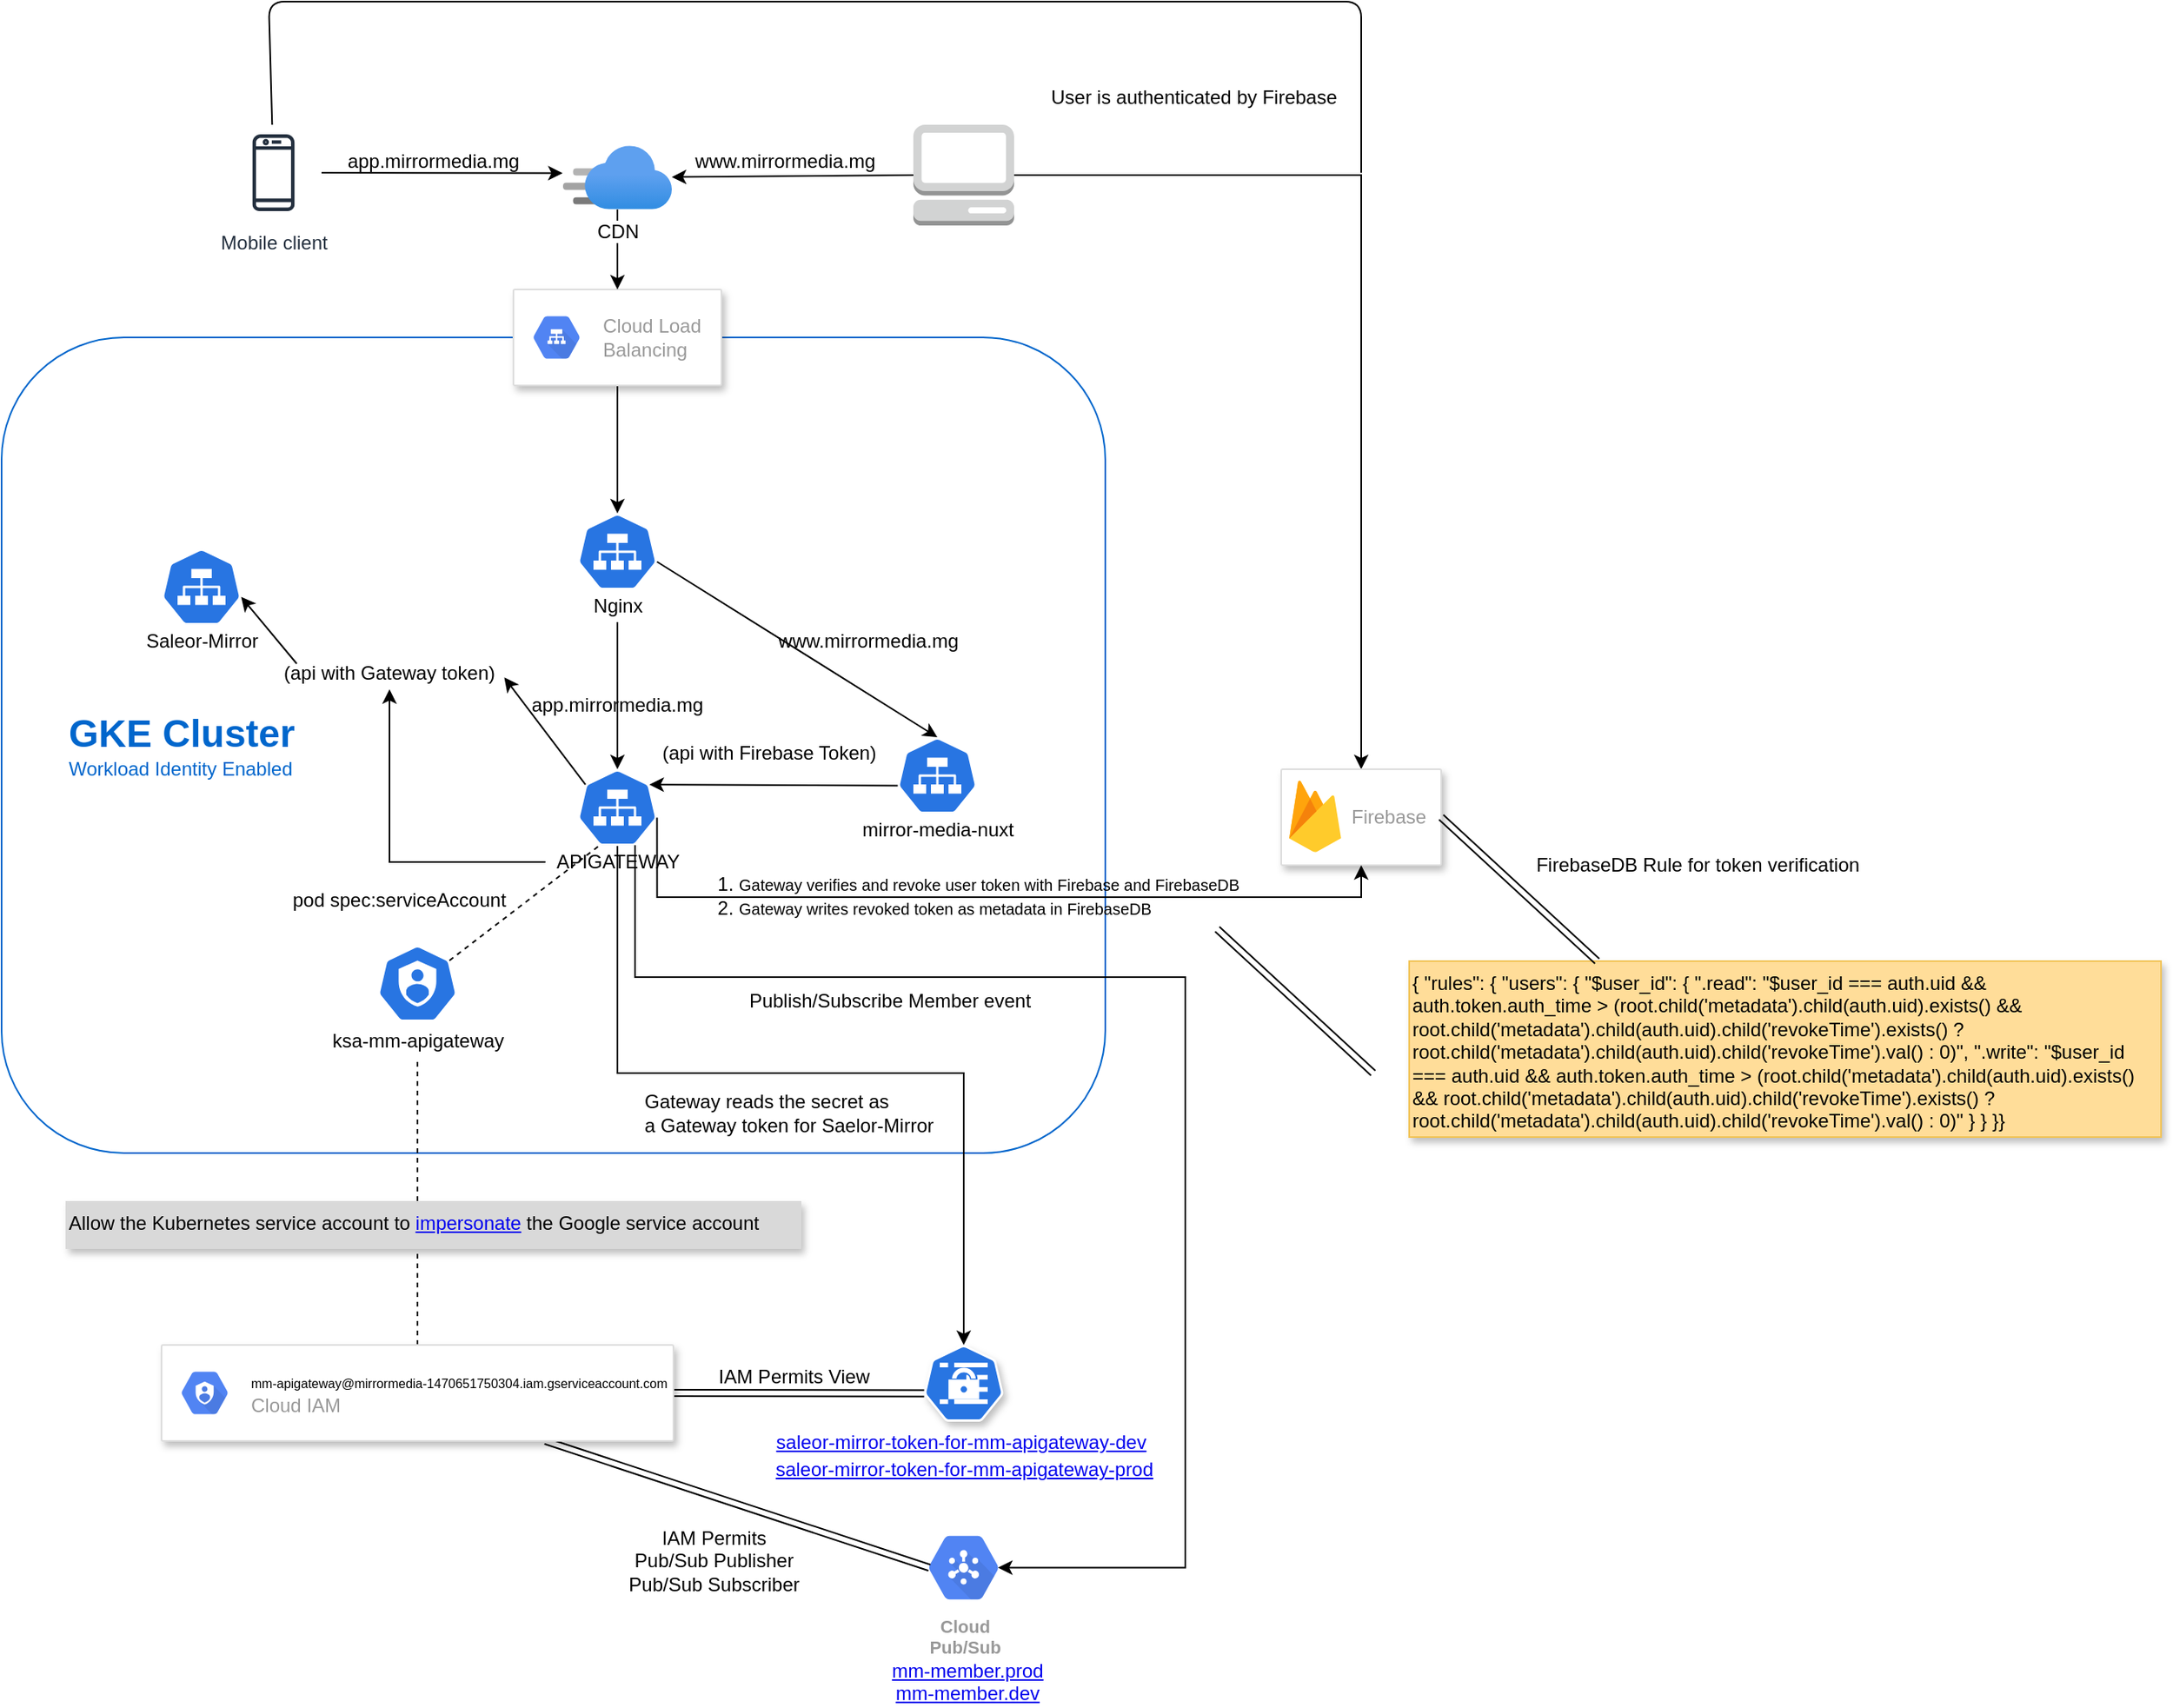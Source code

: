 <mxfile version="14.2.4" type="embed">
    <diagram id="3-cXOF-YCAIOPq697iD0" name="Page-1">
        <mxGraphModel dx="531" dy="1330" grid="1" gridSize="10" guides="1" tooltips="1" connect="1" arrows="1" fold="1" page="1" pageScale="1" pageWidth="850" pageHeight="1100" math="0" shadow="0">
            <root>
                <mxCell id="0"/>
                <mxCell id="1" parent="0"/>
                <mxCell id="25" value="&lt;h1 style=&quot;margin: 0 0 0 40px ; border: none ; padding: 0px&quot;&gt;&lt;font color=&quot;#0066cc&quot;&gt;GKE Cluster&lt;/font&gt;&lt;/h1&gt;&lt;blockquote style=&quot;margin: 0 0 0 40px ; border: none ; padding: 0px&quot;&gt;&lt;div&gt;&lt;font color=&quot;#0066cc&quot;&gt;Workload Identity Enabled&lt;/font&gt;&lt;/div&gt;&lt;/blockquote&gt;" style="rounded=1;whiteSpace=wrap;html=1;align=left;strokeColor=#0066CC;" parent="1" vertex="1">
                    <mxGeometry x="40" y="90" width="690" height="510" as="geometry"/>
                </mxCell>
                <mxCell id="6" value="" style="group" parent="1" vertex="1" connectable="0">
                    <mxGeometry x="380" y="360" width="90" height="68" as="geometry"/>
                </mxCell>
                <mxCell id="2" value="" style="html=1;dashed=0;whitespace=wrap;fillColor=#2875E2;strokeColor=#ffffff;points=[[0.005,0.63,0],[0.1,0.2,0],[0.9,0.2,0],[0.5,0,0],[0.995,0.63,0],[0.72,0.99,0],[0.5,1,0],[0.28,0.99,0]];shape=mxgraph.kubernetes.icon;prIcon=svc" parent="6" vertex="1">
                    <mxGeometry x="20" width="50" height="48" as="geometry"/>
                </mxCell>
                <mxCell id="5" value="APIGATEWAY" style="text;html=1;align=center;verticalAlign=middle;resizable=0;points=[];autosize=1;" parent="6" vertex="1">
                    <mxGeometry y="48" width="90" height="20" as="geometry"/>
                </mxCell>
                <mxCell id="7" value="" style="group" parent="1" vertex="1" connectable="0">
                    <mxGeometry x="120" y="222" width="90" height="68" as="geometry"/>
                </mxCell>
                <mxCell id="8" value="" style="html=1;dashed=0;whitespace=wrap;fillColor=#2875E2;strokeColor=#ffffff;points=[[0.005,0.63,0],[0.1,0.2,0],[0.9,0.2,0],[0.5,0,0],[0.995,0.63,0],[0.72,0.99,0],[0.5,1,0],[0.28,0.99,0]];shape=mxgraph.kubernetes.icon;prIcon=svc" parent="7" vertex="1">
                    <mxGeometry x="20" width="50" height="48" as="geometry"/>
                </mxCell>
                <mxCell id="9" value="Saleor-Mirror" style="text;html=1;align=center;verticalAlign=middle;resizable=0;points=[];autosize=1;" parent="7" vertex="1">
                    <mxGeometry y="48" width="90" height="20" as="geometry"/>
                </mxCell>
                <mxCell id="13" value="" style="group" parent="1" vertex="1" connectable="0">
                    <mxGeometry x="580" y="340" width="100" height="68" as="geometry"/>
                </mxCell>
                <mxCell id="14" value="" style="html=1;dashed=0;whitespace=wrap;fillColor=#2875E2;strokeColor=#ffffff;points=[[0.005,0.63,0],[0.1,0.2,0],[0.9,0.2,0],[0.5,0,0],[0.995,0.63,0],[0.72,0.99,0],[0.5,1,0],[0.28,0.99,0]];shape=mxgraph.kubernetes.icon;prIcon=svc" parent="13" vertex="1">
                    <mxGeometry x="20" width="50" height="48" as="geometry"/>
                </mxCell>
                <mxCell id="15" value="mirror-media-nuxt" style="text;html=1;align=center;verticalAlign=middle;resizable=0;points=[];autosize=1;" parent="13" vertex="1">
                    <mxGeometry x="-10" y="48" width="110" height="20" as="geometry"/>
                </mxCell>
                <mxCell id="16" value="" style="group" parent="1" vertex="1" connectable="0">
                    <mxGeometry x="380" y="200" width="90" height="68" as="geometry"/>
                </mxCell>
                <mxCell id="17" value="" style="html=1;dashed=0;whitespace=wrap;fillColor=#2875E2;strokeColor=#ffffff;points=[[0.005,0.63,0],[0.1,0.2,0],[0.9,0.2,0],[0.5,0,0],[0.995,0.63,0],[0.72,0.99,0],[0.5,1,0],[0.28,0.99,0]];shape=mxgraph.kubernetes.icon;prIcon=svc" parent="16" vertex="1">
                    <mxGeometry x="20" width="50" height="48" as="geometry"/>
                </mxCell>
                <mxCell id="18" value="Nginx" style="text;html=1;align=center;verticalAlign=middle;resizable=0;points=[];autosize=1;" parent="16" vertex="1">
                    <mxGeometry x="20" y="48" width="50" height="20" as="geometry"/>
                </mxCell>
                <mxCell id="21" style="edgeStyle=none;rounded=0;orthogonalLoop=1;jettySize=auto;html=1;exitX=0.5;exitY=1;exitDx=0;exitDy=0;entryX=0.5;entryY=0;entryDx=0;entryDy=0;entryPerimeter=0;" parent="1" source="19" target="17" edge="1">
                    <mxGeometry relative="1" as="geometry"/>
                </mxCell>
                <mxCell id="19" value="" style="strokeColor=#dddddd;shadow=1;strokeWidth=1;rounded=1;absoluteArcSize=1;arcSize=2;" parent="1" vertex="1">
                    <mxGeometry x="360" y="60" width="130" height="60" as="geometry"/>
                </mxCell>
                <mxCell id="20" value="Cloud Load&#10;Balancing" style="dashed=0;connectable=0;html=1;fillColor=#5184F3;strokeColor=none;shape=mxgraph.gcp2.hexIcon;prIcon=cloud_load_balancing;part=1;labelPosition=right;verticalLabelPosition=middle;align=left;verticalAlign=middle;spacingLeft=5;fontColor=#999999;fontSize=12;" parent="19" vertex="1">
                    <mxGeometry y="0.5" width="44" height="39" relative="1" as="geometry">
                        <mxPoint x="5" y="-19.5" as="offset"/>
                    </mxGeometry>
                </mxCell>
                <mxCell id="22" style="edgeStyle=none;rounded=0;orthogonalLoop=1;jettySize=auto;html=1;entryX=0.5;entryY=0;entryDx=0;entryDy=0;entryPerimeter=0;" parent="1" source="18" target="2" edge="1">
                    <mxGeometry relative="1" as="geometry"/>
                </mxCell>
                <mxCell id="23" style="edgeStyle=none;rounded=0;orthogonalLoop=1;jettySize=auto;html=1;exitX=0.995;exitY=0.63;exitDx=0;exitDy=0;exitPerimeter=0;entryX=0.5;entryY=0;entryDx=0;entryDy=0;entryPerimeter=0;" parent="1" source="17" target="14" edge="1">
                    <mxGeometry relative="1" as="geometry"/>
                </mxCell>
                <mxCell id="27" value="Mobile client" style="outlineConnect=0;fontColor=#232F3E;gradientColor=none;strokeColor=#232F3E;fillColor=#ffffff;dashed=0;verticalLabelPosition=bottom;verticalAlign=top;align=center;html=1;fontSize=12;fontStyle=0;aspect=fixed;shape=mxgraph.aws4.resourceIcon;resIcon=mxgraph.aws4.mobile_client;" parent="1" vertex="1">
                    <mxGeometry x="180" y="-43" width="60" height="60" as="geometry"/>
                </mxCell>
                <mxCell id="30" style="rounded=0;orthogonalLoop=1;jettySize=auto;html=1;exitX=0;exitY=0.5;exitDx=0;exitDy=0;exitPerimeter=0;" parent="1" source="28" target="29" edge="1">
                    <mxGeometry relative="1" as="geometry"/>
                </mxCell>
                <mxCell id="70" style="edgeStyle=orthogonalEdgeStyle;rounded=0;orthogonalLoop=1;jettySize=auto;html=1;exitX=1;exitY=0.5;exitDx=0;exitDy=0;exitPerimeter=0;entryX=0.5;entryY=0;entryDx=0;entryDy=0;" parent="1" source="28" target="68" edge="1">
                    <mxGeometry relative="1" as="geometry"/>
                </mxCell>
                <mxCell id="28" value="" style="outlineConnect=0;dashed=0;verticalLabelPosition=bottom;verticalAlign=top;align=center;html=1;shape=mxgraph.aws3.management_console;fillColor=#D2D3D3;gradientColor=none;strokeColor=#0066CC;" parent="1" vertex="1">
                    <mxGeometry x="610" y="-43" width="63" height="63" as="geometry"/>
                </mxCell>
                <mxCell id="33" value="" style="edgeStyle=none;rounded=0;orthogonalLoop=1;jettySize=auto;html=1;" parent="1" source="29" target="19" edge="1">
                    <mxGeometry relative="1" as="geometry"/>
                </mxCell>
                <mxCell id="29" value="CDN" style="aspect=fixed;html=1;points=[];align=center;image;fontSize=12;image=img/lib/azure2/app_services/CDN_Profiles.svg;strokeColor=#0066CC;" parent="1" vertex="1">
                    <mxGeometry x="391" y="-30" width="68" height="40" as="geometry"/>
                </mxCell>
                <mxCell id="32" value="" style="endArrow=classic;html=1;entryX=-0.004;entryY=0.431;entryDx=0;entryDy=0;entryPerimeter=0;" parent="1" source="27" target="29" edge="1">
                    <mxGeometry width="50" height="50" relative="1" as="geometry">
                        <mxPoint x="410" y="80" as="sourcePoint"/>
                        <mxPoint x="460" y="30" as="targetPoint"/>
                    </mxGeometry>
                </mxCell>
                <mxCell id="34" style="edgeStyle=none;rounded=0;orthogonalLoop=1;jettySize=auto;html=1;exitX=0.005;exitY=0.63;exitDx=0;exitDy=0;exitPerimeter=0;entryX=0.9;entryY=0.2;entryDx=0;entryDy=0;entryPerimeter=0;" parent="1" source="14" edge="1" target="2">
                    <mxGeometry relative="1" as="geometry">
                        <mxPoint x="450" y="391" as="targetPoint"/>
                    </mxGeometry>
                </mxCell>
                <mxCell id="35" style="edgeStyle=none;rounded=0;orthogonalLoop=1;jettySize=auto;html=1;exitX=0.1;exitY=0.2;exitDx=0;exitDy=0;exitPerimeter=0;entryX=0.995;entryY=0.63;entryDx=0;entryDy=0;entryPerimeter=0;" parent="1" source="41" target="8" edge="1">
                    <mxGeometry relative="1" as="geometry"/>
                </mxCell>
                <mxCell id="36" value="app.mirrormedia.mg" style="text;html=1;strokeColor=none;fillColor=none;align=center;verticalAlign=middle;whiteSpace=wrap;rounded=0;" parent="1" vertex="1">
                    <mxGeometry x="405" y="310" width="40" height="20" as="geometry"/>
                </mxCell>
                <mxCell id="38" value="www.mirrormedia.mg" style="text;html=1;strokeColor=none;fillColor=none;align=center;verticalAlign=middle;whiteSpace=wrap;rounded=0;" parent="1" vertex="1">
                    <mxGeometry x="561.5" y="270" width="40" height="20" as="geometry"/>
                </mxCell>
                <mxCell id="42" value="www.mirrormedia.mg" style="text;html=1;strokeColor=none;fillColor=none;align=center;verticalAlign=middle;whiteSpace=wrap;rounded=0;" parent="1" vertex="1">
                    <mxGeometry x="510" y="-30" width="40" height="20" as="geometry"/>
                </mxCell>
                <mxCell id="43" value="app.mirrormedia.mg" style="text;html=1;strokeColor=none;fillColor=none;align=center;verticalAlign=middle;whiteSpace=wrap;rounded=0;" parent="1" vertex="1">
                    <mxGeometry x="290" y="-30" width="40" height="20" as="geometry"/>
                </mxCell>
                <mxCell id="48" value="" style="group" parent="1" vertex="1" connectable="0">
                    <mxGeometry x="240" y="470" width="120" height="70" as="geometry"/>
                </mxCell>
                <mxCell id="44" value="" style="html=1;dashed=0;whitespace=wrap;fillColor=#2875E2;strokeColor=#ffffff;points=[[0.005,0.63,0],[0.1,0.2,0],[0.9,0.2,0],[0.5,0,0],[0.995,0.63,0],[0.72,0.99,0],[0.5,1,0],[0.28,0.99,0]];shape=mxgraph.kubernetes.icon;prIcon=sa" parent="48" vertex="1">
                    <mxGeometry x="35" width="50" height="48" as="geometry"/>
                </mxCell>
                <mxCell id="45" value="ksa-mm-apigateway" style="text;html=1;align=center;verticalAlign=middle;resizable=0;points=[];autosize=1;" parent="48" vertex="1">
                    <mxGeometry y="50" width="120" height="20" as="geometry"/>
                </mxCell>
                <mxCell id="49" value="" style="endArrow=none;dashed=1;html=1;entryX=0.28;entryY=0.99;entryDx=0;entryDy=0;entryPerimeter=0;exitX=0.9;exitY=0.2;exitDx=0;exitDy=0;exitPerimeter=0;" parent="1" source="44" target="2" edge="1">
                    <mxGeometry width="50" height="50" relative="1" as="geometry">
                        <mxPoint x="340" y="530" as="sourcePoint"/>
                        <mxPoint x="390" y="480" as="targetPoint"/>
                    </mxGeometry>
                </mxCell>
                <mxCell id="57" value="" style="endArrow=none;dashed=1;html=1;exitX=0.5;exitY=0;exitDx=0;exitDy=0;" parent="1" source="52" target="45" edge="1">
                    <mxGeometry width="50" height="50" relative="1" as="geometry">
                        <mxPoint x="320" y="640" as="sourcePoint"/>
                        <mxPoint x="370" y="590" as="targetPoint"/>
                    </mxGeometry>
                </mxCell>
                <mxCell id="58" value="Allow the Kubernetes service account to &lt;a href=&quot;https://cloud.google.com/kubernetes-engine/docs/how-to/workload-identity#authenticating_to&quot;&gt;impersonate&lt;/a&gt; the Google service account" style="text;whiteSpace=wrap;html=1;shadow=1;fillColor=#D9D9D9;" parent="1" vertex="1">
                    <mxGeometry x="80" y="630" width="460" height="30" as="geometry"/>
                </mxCell>
                <mxCell id="59" value="pod spec:serviceAccount" style="text;whiteSpace=wrap;html=1;" parent="1" vertex="1">
                    <mxGeometry x="220" y="428" width="140" height="30" as="geometry"/>
                </mxCell>
                <mxCell id="63" value="" style="group" parent="1" vertex="1" connectable="0">
                    <mxGeometry x="506.5" y="720" width="270" height="74" as="geometry"/>
                </mxCell>
                <mxCell id="60" value="" style="html=1;dashed=0;whitespace=wrap;fillColor=#2875E2;strokeColor=#ffffff;points=[[0.005,0.63,0],[0.1,0.2,0],[0.9,0.2,0],[0.5,0,0],[0.995,0.63,0],[0.72,0.99,0],[0.5,1,0],[0.28,0.99,0]];shape=mxgraph.kubernetes.icon;prIcon=secret;shadow=1;" parent="63" vertex="1">
                    <mxGeometry x="110" width="50" height="48" as="geometry"/>
                </mxCell>
                <mxCell id="61" value="&lt;table class=&quot;cfc-table-element cfc-table-selection-multiple cfc-md1&quot;&gt;&lt;tbody&gt;&lt;tr class=&quot;cfctest-table-body-row cfc-outline-focus-indicator ng-star-inserted&quot; id=&quot;_1rif_cfc-table-caption-0-row-1&quot;&gt;&lt;td tabindex=&quot;-1&quot; style=&quot;max-width: none ; min-width: 0px&quot; class=&quot;cfctest-table-body-column cfc-table-cell-container cfc-table-cell-container-for-col-0 cfc-outline-focus-indicator ng-star-inserted&quot;&gt;&lt;a href=&quot;https://console.cloud.google.com/security/secret-manager/secret/saleor-mirror-token-for-mm-apigateway-dev?authuser=2&amp;amp;project=mirrormedia-1470651750304&quot; class=&quot;ng-star-inserted&quot;&gt;saleor-mirror-token-for-mm-apigateway-dev &lt;/a&gt;&lt;/td&gt;&lt;td tabindex=&quot;-1&quot; style=&quot;max-width: none ; min-width: 0px&quot; class=&quot;cfctest-table-body-column cfc-table-cell-container cfc-table-cell-container-for-col-1 cfc-outline-focus-indicator ng-star-inserted&quot;&gt; &lt;/td&gt;&lt;/tr&gt;&lt;/tbody&gt;&lt;/table&gt;&lt;a href=&quot;https://console.cloud.google.com/security/secret-manager/secret/saleor-mirror-token-for-mm-apigateway-prod?authuser=2&amp;amp;project=mirrormedia-1470651750304&quot; class=&quot;ng-star-inserted&quot;&gt;saleor-mirror-token-for-mm-apigateway-prod&lt;/a&gt;" style="text;whiteSpace=wrap;html=1;align=center;" parent="63" vertex="1">
                    <mxGeometry y="44" width="270" height="30" as="geometry"/>
                </mxCell>
                <mxCell id="65" value="IAM Permits View" style="text;html=1;align=center;verticalAlign=middle;resizable=0;points=[];autosize=1;" parent="63" vertex="1">
                    <mxGeometry x="-26.5" y="10" width="110" height="20" as="geometry"/>
                </mxCell>
                <mxCell id="64" value="" style="shape=link;html=1;exitX=1;exitY=0.5;exitDx=0;exitDy=0;entryX=0.005;entryY=0.63;entryDx=0;entryDy=0;entryPerimeter=0;" parent="1" source="52" target="60" edge="1">
                    <mxGeometry width="100" relative="1" as="geometry">
                        <mxPoint x="520" y="650" as="sourcePoint"/>
                        <mxPoint x="620" y="650" as="targetPoint"/>
                    </mxGeometry>
                </mxCell>
                <mxCell id="66" style="edgeStyle=orthogonalEdgeStyle;rounded=0;orthogonalLoop=1;jettySize=auto;html=1;exitX=0.5;exitY=1;exitDx=0;exitDy=0;exitPerimeter=0;entryX=0.5;entryY=0;entryDx=0;entryDy=0;entryPerimeter=0;" parent="1" source="2" target="60" edge="1">
                    <mxGeometry relative="1" as="geometry">
                        <mxPoint x="690" y="630" as="targetPoint"/>
                        <Array as="points">
                            <mxPoint x="425" y="550"/>
                            <mxPoint x="642" y="550"/>
                        </Array>
                    </mxGeometry>
                </mxCell>
                <mxCell id="67" value="Gateway reads the secret as&lt;br&gt;a Gateway token for Saelor-Mirror" style="text;html=1;align=left;verticalAlign=middle;resizable=0;points=[];autosize=1;" parent="1" vertex="1">
                    <mxGeometry x="440" y="560" width="200" height="30" as="geometry"/>
                </mxCell>
                <mxCell id="68" value="" style="strokeColor=#dddddd;shadow=1;strokeWidth=1;rounded=1;absoluteArcSize=1;arcSize=2;" parent="1" vertex="1">
                    <mxGeometry x="840" y="360" width="100" height="60" as="geometry"/>
                </mxCell>
                <mxCell id="69" value="Firebase" style="dashed=0;connectable=0;html=1;fillColor=#5184F3;strokeColor=none;shape=mxgraph.gcp2.firebase;part=1;labelPosition=right;verticalLabelPosition=middle;align=left;verticalAlign=middle;spacingLeft=5;fontColor=#999999;fontSize=12;" parent="68" vertex="1">
                    <mxGeometry width="32.4" height="45" relative="1" as="geometry">
                        <mxPoint x="5" y="7" as="offset"/>
                    </mxGeometry>
                </mxCell>
                <mxCell id="71" value="User is authenticated by Firebase" style="text;html=1;align=center;verticalAlign=middle;resizable=0;points=[];autosize=1;" parent="1" vertex="1">
                    <mxGeometry x="690" y="-70" width="190" height="20" as="geometry"/>
                </mxCell>
                <mxCell id="72" style="edgeStyle=orthogonalEdgeStyle;rounded=0;orthogonalLoop=1;jettySize=auto;html=1;exitX=0.995;exitY=0.63;exitDx=0;exitDy=0;exitPerimeter=0;entryX=0.5;entryY=1;entryDx=0;entryDy=0;" parent="1" source="2" target="68" edge="1">
                    <mxGeometry relative="1" as="geometry">
                        <Array as="points">
                            <mxPoint x="450" y="440"/>
                            <mxPoint x="890" y="440"/>
                        </Array>
                    </mxGeometry>
                </mxCell>
                <mxCell id="73" value="&lt;ol&gt;&lt;li&gt;&lt;font style=&quot;font-size: 10px&quot;&gt;Gateway verifies&lt;/font&gt;&lt;font style=&quot;font-size: 10px&quot;&gt;&amp;nbsp;and revoke user token with Firebase and FirebaseDB&lt;/font&gt;&lt;/li&gt;&lt;li&gt;&lt;font style=&quot;font-size: 10px&quot;&gt;Gateway writes revoked token as metadata in FirebaseDB&lt;/font&gt;&lt;/li&gt;&lt;/ol&gt;" style="text;html=1;align=left;verticalAlign=middle;resizable=0;points=[];autosize=1;" parent="1" vertex="1">
                    <mxGeometry x="459" y="404" width="370" height="70" as="geometry"/>
                </mxCell>
                <mxCell id="74" value="{  &quot;rules&quot;: {    &quot;users&quot;: {      &quot;$user_id&quot;: {        &quot;.read&quot;: &quot;$user_id === auth.uid &amp;&amp; auth.token.auth_time &gt; (root.child('metadata').child(auth.uid).exists() &amp;&amp; root.child('metadata').child(auth.uid).child('revokeTime').exists() ? root.child('metadata').child(auth.uid).child('revokeTime').val() : 0)&quot;,        &quot;.write&quot;: &quot;$user_id === auth.uid &amp;&amp; auth.token.auth_time &gt; (root.child('metadata').child(auth.uid).exists() &amp;&amp; root.child('metadata').child(auth.uid).child('revokeTime').exists() ? root.child('metadata').child(auth.uid).child('revokeTime').val() : 0)&quot;      }    }  }}" style="text;whiteSpace=wrap;html=1;shadow=1;strokeColor=#F2C355;fillColor=#FFDD99;" parent="1" vertex="1">
                    <mxGeometry x="920" y="480" width="470" height="110" as="geometry"/>
                </mxCell>
                <mxCell id="75" value="" style="shape=link;html=1;entryX=0.25;entryY=0;entryDx=0;entryDy=0;exitX=1;exitY=0.5;exitDx=0;exitDy=0;" parent="1" source="68" target="74" edge="1">
                    <mxGeometry width="100" relative="1" as="geometry">
                        <mxPoint x="960" y="340" as="sourcePoint"/>
                        <mxPoint x="1060" y="340" as="targetPoint"/>
                    </mxGeometry>
                </mxCell>
                <mxCell id="76" value="FirebaseDB Rule for token verification" style="text;html=1;align=center;verticalAlign=middle;resizable=0;points=[];autosize=1;" parent="1" vertex="1">
                    <mxGeometry x="990" y="410" width="220" height="20" as="geometry"/>
                </mxCell>
                <mxCell id="77" value="" style="endArrow=none;html=1;" parent="1" source="27" edge="1">
                    <mxGeometry width="50" height="50" relative="1" as="geometry">
                        <mxPoint x="250" y="-140" as="sourcePoint"/>
                        <mxPoint x="890" y="-13" as="targetPoint"/>
                        <Array as="points">
                            <mxPoint x="207" y="-120"/>
                            <mxPoint x="890" y="-120"/>
                        </Array>
                    </mxGeometry>
                </mxCell>
                <mxCell id="79" value="" style="shape=link;html=1;entryX=0.25;entryY=0;entryDx=0;entryDy=0;exitX=1;exitY=0.5;exitDx=0;exitDy=0;" parent="1" edge="1">
                    <mxGeometry width="100" relative="1" as="geometry">
                        <mxPoint x="800" y="460" as="sourcePoint"/>
                        <mxPoint x="897.5" y="550" as="targetPoint"/>
                    </mxGeometry>
                </mxCell>
                <mxCell id="40" value="(api with Firebase Token)" style="text;html=1;strokeColor=none;fillColor=none;align=center;verticalAlign=middle;whiteSpace=wrap;rounded=0;" parent="1" vertex="1">
                    <mxGeometry x="450" y="340" width="140" height="20" as="geometry"/>
                </mxCell>
                <mxCell id="80" value="Cloud&#10;Pub/Sub" style="html=1;fillColor=#5184F3;strokeColor=none;verticalAlign=top;labelPosition=center;verticalLabelPosition=bottom;align=center;spacingTop=-6;fontSize=11;fontStyle=1;fontColor=#999999;shape=mxgraph.gcp2.hexIcon;prIcon=cloud_pubsub" vertex="1" parent="1">
                    <mxGeometry x="608.5" y="830" width="66" height="58.5" as="geometry"/>
                </mxCell>
                <mxCell id="82" value="&lt;div&gt;&lt;a href=&quot;https://console.cloud.google.com/cloudpubsub/topic/detail/mm-member.prod?authuser=2&amp;amp;project=mirrormedia-1470651750304&quot;&gt;mm-member.prod&lt;/a&gt;&lt;br&gt;&lt;a href=&quot;https://console.cloud.google.com/cloudpubsub/topic/detail/mm-member.dev?authuser=2&amp;amp;project=mirrormedia-1470651750304&quot;&gt;mm-member.dev&lt;/a&gt;&lt;/div&gt;" style="text;whiteSpace=wrap;html=1;align=center;" vertex="1" parent="1">
                    <mxGeometry x="584" y="910" width="120" height="30" as="geometry"/>
                </mxCell>
                <mxCell id="84" value="" style="shape=link;html=1;exitX=0.75;exitY=1;exitDx=0;exitDy=0;entryX=0.175;entryY=0.5;entryDx=0;entryDy=0;entryPerimeter=0;" edge="1" parent="1" source="52" target="80">
                    <mxGeometry width="100" relative="1" as="geometry">
                        <mxPoint x="470" y="830" as="sourcePoint"/>
                        <mxPoint x="570" y="830" as="targetPoint"/>
                    </mxGeometry>
                </mxCell>
                <mxCell id="52" value="" style="strokeColor=#dddddd;shadow=1;strokeWidth=1;rounded=1;absoluteArcSize=1;arcSize=2;" parent="1" vertex="1">
                    <mxGeometry x="140" y="720" width="320" height="60" as="geometry"/>
                </mxCell>
                <mxCell id="53" value="&lt;font color=&quot;#000000&quot; style=&quot;font-size: 8px&quot;&gt;mm-apigateway@mirrormedia-1470651750304.iam.gserviceaccount.com&lt;/font&gt;&lt;br&gt;Cloud IAM" style="dashed=0;connectable=0;html=1;fillColor=#5184F3;strokeColor=none;shape=mxgraph.gcp2.hexIcon;prIcon=cloud_iam;part=1;labelPosition=right;verticalLabelPosition=middle;align=left;verticalAlign=middle;spacingLeft=5;fontColor=#999999;fontSize=12;" parent="52" vertex="1">
                    <mxGeometry y="0.5" width="44" height="39" relative="1" as="geometry">
                        <mxPoint x="5" y="-19.5" as="offset"/>
                    </mxGeometry>
                </mxCell>
                <mxCell id="85" value="IAM Permits&lt;br&gt;&lt;span&gt;Pub/Sub Publisher&lt;br&gt;&lt;/span&gt;&lt;span&gt;Pub/Sub Subscriber&lt;/span&gt;&lt;span&gt;&lt;br&gt;&lt;/span&gt;" style="text;html=1;align=center;verticalAlign=middle;resizable=0;points=[];autosize=1;" vertex="1" parent="1">
                    <mxGeometry x="425" y="830" width="120" height="50" as="geometry"/>
                </mxCell>
                <mxCell id="41" value="(api with Gateway token)" style="text;html=1;strokeColor=none;fillColor=none;align=center;verticalAlign=middle;whiteSpace=wrap;rounded=0;" parent="1" vertex="1">
                    <mxGeometry x="210" y="290" width="145" height="20" as="geometry"/>
                </mxCell>
                <mxCell id="87" style="edgeStyle=none;rounded=0;orthogonalLoop=1;jettySize=auto;html=1;exitX=0.1;exitY=0.2;exitDx=0;exitDy=0;exitPerimeter=0;entryX=0.995;entryY=0.63;entryDx=0;entryDy=0;entryPerimeter=0;" edge="1" parent="1" source="2" target="41">
                    <mxGeometry relative="1" as="geometry">
                        <mxPoint x="405" y="369.6" as="sourcePoint"/>
                        <mxPoint x="189.75" y="252.24" as="targetPoint"/>
                    </mxGeometry>
                </mxCell>
                <mxCell id="88" value="" style="edgeStyle=orthogonalEdgeStyle;rounded=0;orthogonalLoop=1;jettySize=auto;html=1;" edge="1" parent="1" source="5" target="41">
                    <mxGeometry relative="1" as="geometry"/>
                </mxCell>
                <mxCell id="89" style="edgeStyle=orthogonalEdgeStyle;rounded=0;orthogonalLoop=1;jettySize=auto;html=1;exitX=0.72;exitY=0.99;exitDx=0;exitDy=0;exitPerimeter=0;entryX=0.825;entryY=0.5;entryDx=0;entryDy=0;entryPerimeter=0;" edge="1" parent="1" source="2" target="80">
                    <mxGeometry relative="1" as="geometry">
                        <mxPoint x="680" y="850" as="targetPoint"/>
                        <Array as="points">
                            <mxPoint x="436" y="490"/>
                            <mxPoint x="780" y="490"/>
                            <mxPoint x="780" y="859"/>
                        </Array>
                    </mxGeometry>
                </mxCell>
                <mxCell id="90" value="Publish/Subscribe Member event" style="text;html=1;align=center;verticalAlign=middle;resizable=0;points=[];autosize=1;" vertex="1" parent="1">
                    <mxGeometry x="500" y="495" width="190" height="20" as="geometry"/>
                </mxCell>
            </root>
        </mxGraphModel>
    </diagram>
</mxfile>